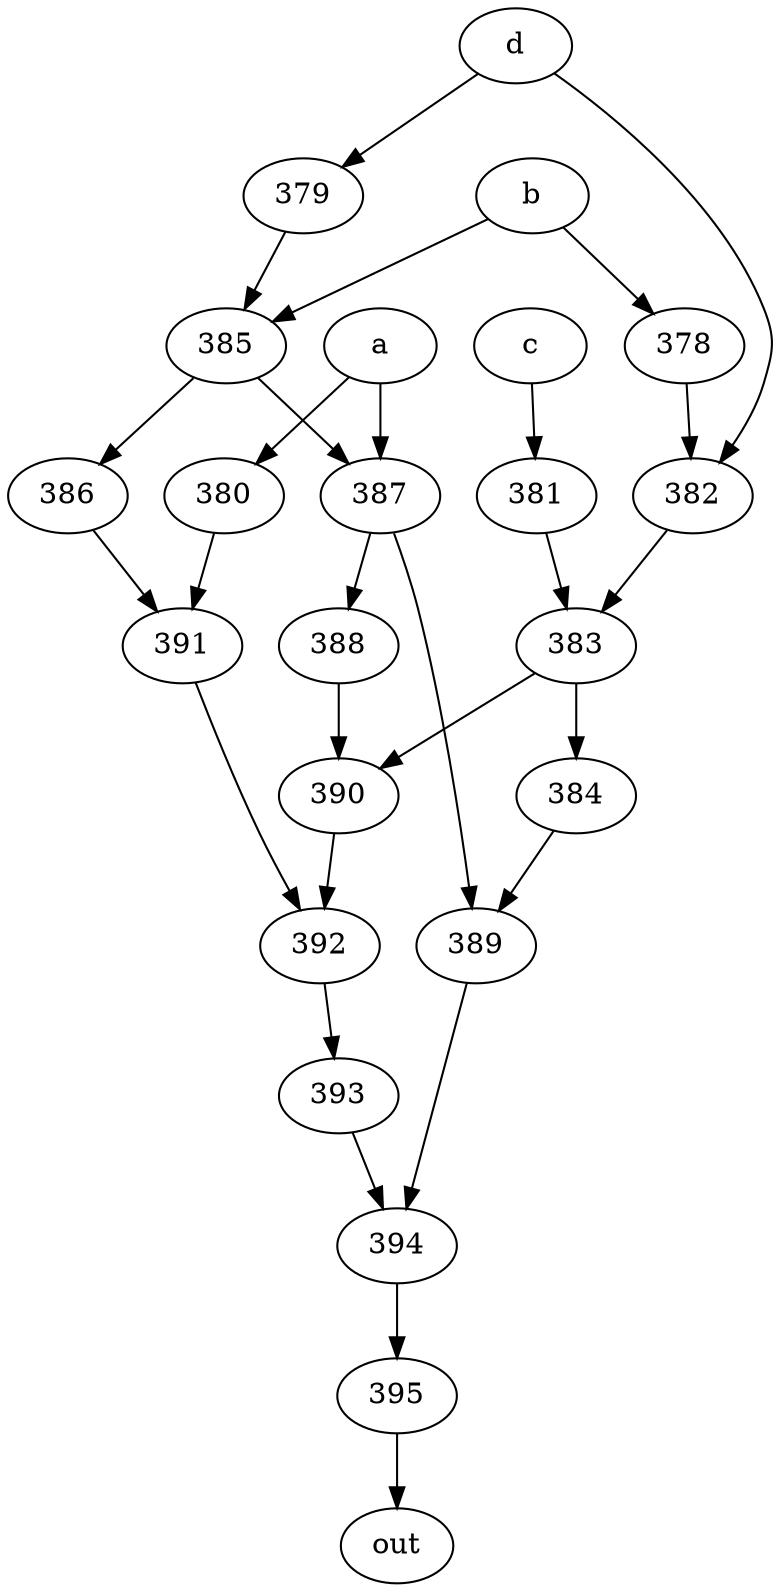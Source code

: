 strict digraph "" {
	395 -> out;
	a -> 380;
	a -> 387;
	380 -> 391;
	387 -> 388;
	387 -> 389;
	391 -> 392;
	388 -> 390;
	389 -> 394;
	b -> 378;
	b -> 385;
	378 -> 382;
	385 -> 387;
	385 -> 386;
	382 -> 383;
	386 -> 391;
	c -> 381;
	381 -> 383;
	383 -> 384;
	383 -> 390;
	d -> 382;
	d -> 379;
	379 -> 385;
	392 -> 393;
	384 -> 389;
	390 -> 392;
	394 -> 395;
	393 -> 394;
}
